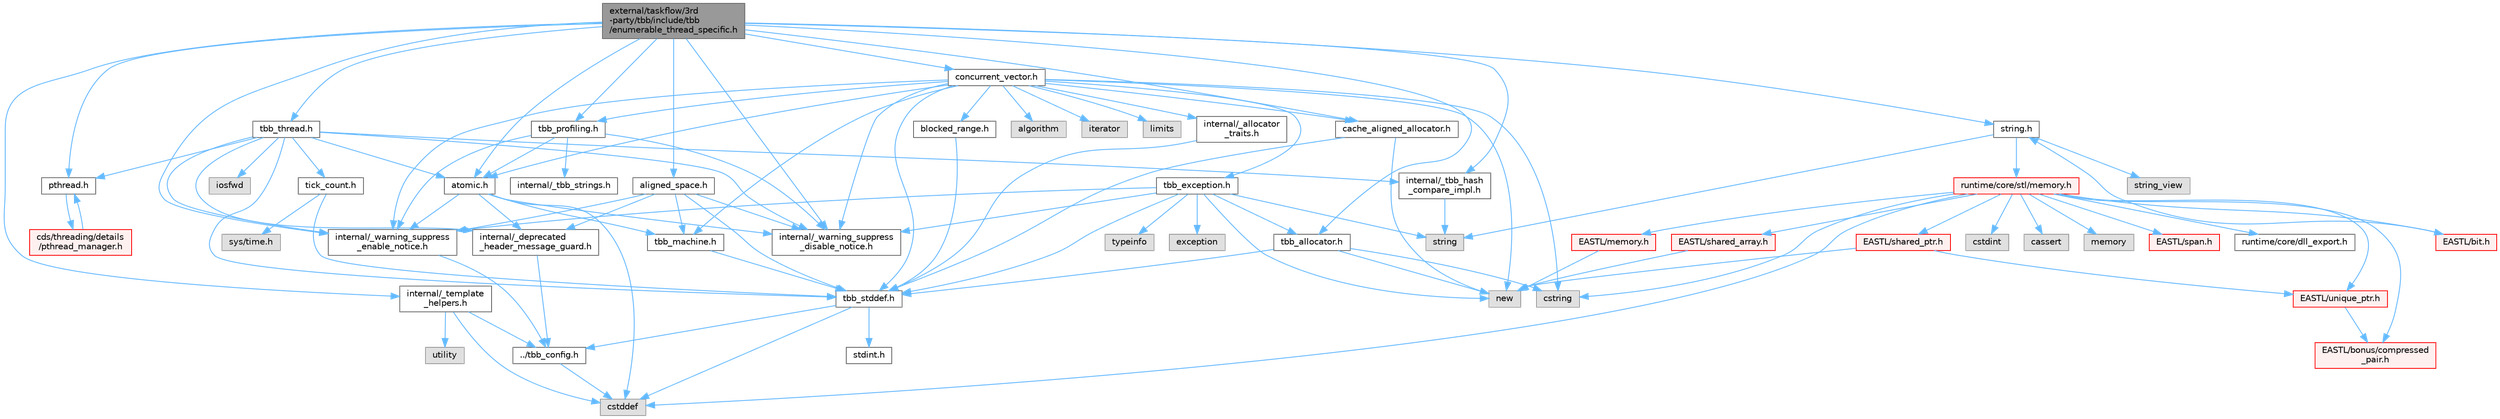 digraph "external/taskflow/3rd-party/tbb/include/tbb/enumerable_thread_specific.h"
{
 // LATEX_PDF_SIZE
  bgcolor="transparent";
  edge [fontname=Helvetica,fontsize=10,labelfontname=Helvetica,labelfontsize=10];
  node [fontname=Helvetica,fontsize=10,shape=box,height=0.2,width=0.4];
  Node1 [id="Node000001",label="external/taskflow/3rd\l-party/tbb/include/tbb\l/enumerable_thread_specific.h",height=0.2,width=0.4,color="gray40", fillcolor="grey60", style="filled", fontcolor="black",tooltip=" "];
  Node1 -> Node2 [id="edge1_Node000001_Node000002",color="steelblue1",style="solid",tooltip=" "];
  Node2 [id="Node000002",label="internal/_warning_suppress\l_enable_notice.h",height=0.2,width=0.4,color="grey40", fillcolor="white", style="filled",URL="$__warning__suppress__enable__notice_8h.html",tooltip=" "];
  Node2 -> Node3 [id="edge2_Node000002_Node000003",color="steelblue1",style="solid",tooltip=" "];
  Node3 [id="Node000003",label="../tbb_config.h",height=0.2,width=0.4,color="grey40", fillcolor="white", style="filled",URL="$tbb__config_8h.html",tooltip=" "];
  Node3 -> Node4 [id="edge3_Node000003_Node000004",color="steelblue1",style="solid",tooltip=" "];
  Node4 [id="Node000004",label="cstddef",height=0.2,width=0.4,color="grey60", fillcolor="#E0E0E0", style="filled",tooltip=" "];
  Node1 -> Node5 [id="edge4_Node000001_Node000005",color="steelblue1",style="solid",tooltip=" "];
  Node5 [id="Node000005",label="atomic.h",height=0.2,width=0.4,color="grey40", fillcolor="white", style="filled",URL="$external_2taskflow_23rd-party_2tbb_2include_2tbb_2atomic_8h.html",tooltip=" "];
  Node5 -> Node6 [id="edge5_Node000005_Node000006",color="steelblue1",style="solid",tooltip=" "];
  Node6 [id="Node000006",label="internal/_deprecated\l_header_message_guard.h",height=0.2,width=0.4,color="grey40", fillcolor="white", style="filled",URL="$__deprecated__header__message__guard_8h.html",tooltip=" "];
  Node6 -> Node3 [id="edge6_Node000006_Node000003",color="steelblue1",style="solid",tooltip=" "];
  Node5 -> Node2 [id="edge7_Node000005_Node000002",color="steelblue1",style="solid",tooltip=" "];
  Node5 -> Node4 [id="edge8_Node000005_Node000004",color="steelblue1",style="solid",tooltip=" "];
  Node5 -> Node7 [id="edge9_Node000005_Node000007",color="steelblue1",style="solid",tooltip=" "];
  Node7 [id="Node000007",label="tbb_machine.h",height=0.2,width=0.4,color="grey40", fillcolor="white", style="filled",URL="$tbb__machine_8h.html",tooltip=" "];
  Node7 -> Node8 [id="edge10_Node000007_Node000008",color="steelblue1",style="solid",tooltip=" "];
  Node8 [id="Node000008",label="tbb_stddef.h",height=0.2,width=0.4,color="grey40", fillcolor="white", style="filled",URL="$tbb__stddef_8h.html",tooltip=" "];
  Node8 -> Node3 [id="edge11_Node000008_Node000003",color="steelblue1",style="solid",tooltip=" "];
  Node8 -> Node4 [id="edge12_Node000008_Node000004",color="steelblue1",style="solid",tooltip=" "];
  Node8 -> Node9 [id="edge13_Node000008_Node000009",color="steelblue1",style="solid",tooltip=" "];
  Node9 [id="Node000009",label="stdint.h",height=0.2,width=0.4,color="grey40", fillcolor="white", style="filled",URL="$stdint_8h.html",tooltip=" "];
  Node5 -> Node10 [id="edge14_Node000005_Node000010",color="steelblue1",style="solid",tooltip=" "];
  Node10 [id="Node000010",label="internal/_warning_suppress\l_disable_notice.h",height=0.2,width=0.4,color="grey40", fillcolor="white", style="filled",URL="$__warning__suppress__disable__notice_8h.html",tooltip=" "];
  Node1 -> Node11 [id="edge15_Node000001_Node000011",color="steelblue1",style="solid",tooltip=" "];
  Node11 [id="Node000011",label="concurrent_vector.h",height=0.2,width=0.4,color="grey40", fillcolor="white", style="filled",URL="$concurrent__vector_8h.html",tooltip=" "];
  Node11 -> Node2 [id="edge16_Node000011_Node000002",color="steelblue1",style="solid",tooltip=" "];
  Node11 -> Node8 [id="edge17_Node000011_Node000008",color="steelblue1",style="solid",tooltip=" "];
  Node11 -> Node12 [id="edge18_Node000011_Node000012",color="steelblue1",style="solid",tooltip=" "];
  Node12 [id="Node000012",label="tbb_exception.h",height=0.2,width=0.4,color="grey40", fillcolor="white", style="filled",URL="$tbb__exception_8h.html",tooltip=" "];
  Node12 -> Node2 [id="edge19_Node000012_Node000002",color="steelblue1",style="solid",tooltip=" "];
  Node12 -> Node8 [id="edge20_Node000012_Node000008",color="steelblue1",style="solid",tooltip=" "];
  Node12 -> Node13 [id="edge21_Node000012_Node000013",color="steelblue1",style="solid",tooltip=" "];
  Node13 [id="Node000013",label="exception",height=0.2,width=0.4,color="grey60", fillcolor="#E0E0E0", style="filled",tooltip=" "];
  Node12 -> Node14 [id="edge22_Node000012_Node000014",color="steelblue1",style="solid",tooltip=" "];
  Node14 [id="Node000014",label="new",height=0.2,width=0.4,color="grey60", fillcolor="#E0E0E0", style="filled",tooltip=" "];
  Node12 -> Node15 [id="edge23_Node000012_Node000015",color="steelblue1",style="solid",tooltip=" "];
  Node15 [id="Node000015",label="string",height=0.2,width=0.4,color="grey60", fillcolor="#E0E0E0", style="filled",tooltip=" "];
  Node12 -> Node16 [id="edge24_Node000012_Node000016",color="steelblue1",style="solid",tooltip=" "];
  Node16 [id="Node000016",label="tbb_allocator.h",height=0.2,width=0.4,color="grey40", fillcolor="white", style="filled",URL="$tbb__allocator_8h.html",tooltip=" "];
  Node16 -> Node8 [id="edge25_Node000016_Node000008",color="steelblue1",style="solid",tooltip=" "];
  Node16 -> Node14 [id="edge26_Node000016_Node000014",color="steelblue1",style="solid",tooltip=" "];
  Node16 -> Node17 [id="edge27_Node000016_Node000017",color="steelblue1",style="solid",tooltip=" "];
  Node17 [id="Node000017",label="cstring",height=0.2,width=0.4,color="grey60", fillcolor="#E0E0E0", style="filled",tooltip=" "];
  Node12 -> Node18 [id="edge28_Node000012_Node000018",color="steelblue1",style="solid",tooltip=" "];
  Node18 [id="Node000018",label="typeinfo",height=0.2,width=0.4,color="grey60", fillcolor="#E0E0E0", style="filled",tooltip=" "];
  Node12 -> Node10 [id="edge29_Node000012_Node000010",color="steelblue1",style="solid",tooltip=" "];
  Node11 -> Node5 [id="edge30_Node000011_Node000005",color="steelblue1",style="solid",tooltip=" "];
  Node11 -> Node19 [id="edge31_Node000011_Node000019",color="steelblue1",style="solid",tooltip=" "];
  Node19 [id="Node000019",label="cache_aligned_allocator.h",height=0.2,width=0.4,color="grey40", fillcolor="white", style="filled",URL="$cache__aligned__allocator_8h.html",tooltip=" "];
  Node19 -> Node14 [id="edge32_Node000019_Node000014",color="steelblue1",style="solid",tooltip=" "];
  Node19 -> Node8 [id="edge33_Node000019_Node000008",color="steelblue1",style="solid",tooltip=" "];
  Node11 -> Node20 [id="edge34_Node000011_Node000020",color="steelblue1",style="solid",tooltip=" "];
  Node20 [id="Node000020",label="blocked_range.h",height=0.2,width=0.4,color="grey40", fillcolor="white", style="filled",URL="$blocked__range_8h.html",tooltip=" "];
  Node20 -> Node8 [id="edge35_Node000020_Node000008",color="steelblue1",style="solid",tooltip=" "];
  Node11 -> Node7 [id="edge36_Node000011_Node000007",color="steelblue1",style="solid",tooltip=" "];
  Node11 -> Node21 [id="edge37_Node000011_Node000021",color="steelblue1",style="solid",tooltip=" "];
  Node21 [id="Node000021",label="tbb_profiling.h",height=0.2,width=0.4,color="grey40", fillcolor="white", style="filled",URL="$tbb__profiling_8h.html",tooltip=" "];
  Node21 -> Node2 [id="edge38_Node000021_Node000002",color="steelblue1",style="solid",tooltip=" "];
  Node21 -> Node22 [id="edge39_Node000021_Node000022",color="steelblue1",style="solid",tooltip=" "];
  Node22 [id="Node000022",label="internal/_tbb_strings.h",height=0.2,width=0.4,color="grey40", fillcolor="white", style="filled",URL="$__tbb__strings_8h.html",tooltip=" "];
  Node21 -> Node5 [id="edge40_Node000021_Node000005",color="steelblue1",style="solid",tooltip=" "];
  Node21 -> Node10 [id="edge41_Node000021_Node000010",color="steelblue1",style="solid",tooltip=" "];
  Node11 -> Node14 [id="edge42_Node000011_Node000014",color="steelblue1",style="solid",tooltip=" "];
  Node11 -> Node17 [id="edge43_Node000011_Node000017",color="steelblue1",style="solid",tooltip=" "];
  Node11 -> Node23 [id="edge44_Node000011_Node000023",color="steelblue1",style="solid",tooltip=" "];
  Node23 [id="Node000023",label="algorithm",height=0.2,width=0.4,color="grey60", fillcolor="#E0E0E0", style="filled",tooltip=" "];
  Node11 -> Node24 [id="edge45_Node000011_Node000024",color="steelblue1",style="solid",tooltip=" "];
  Node24 [id="Node000024",label="iterator",height=0.2,width=0.4,color="grey60", fillcolor="#E0E0E0", style="filled",tooltip=" "];
  Node11 -> Node25 [id="edge46_Node000011_Node000025",color="steelblue1",style="solid",tooltip=" "];
  Node25 [id="Node000025",label="internal/_allocator\l_traits.h",height=0.2,width=0.4,color="grey40", fillcolor="white", style="filled",URL="$__allocator__traits_8h.html",tooltip=" "];
  Node25 -> Node8 [id="edge47_Node000025_Node000008",color="steelblue1",style="solid",tooltip=" "];
  Node11 -> Node26 [id="edge48_Node000011_Node000026",color="steelblue1",style="solid",tooltip=" "];
  Node26 [id="Node000026",label="limits",height=0.2,width=0.4,color="grey60", fillcolor="#E0E0E0", style="filled",tooltip=" "];
  Node11 -> Node10 [id="edge49_Node000011_Node000010",color="steelblue1",style="solid",tooltip=" "];
  Node1 -> Node27 [id="edge50_Node000001_Node000027",color="steelblue1",style="solid",tooltip=" "];
  Node27 [id="Node000027",label="tbb_thread.h",height=0.2,width=0.4,color="grey40", fillcolor="white", style="filled",URL="$tbb__thread_8h.html",tooltip=" "];
  Node27 -> Node6 [id="edge51_Node000027_Node000006",color="steelblue1",style="solid",tooltip=" "];
  Node27 -> Node2 [id="edge52_Node000027_Node000002",color="steelblue1",style="solid",tooltip=" "];
  Node27 -> Node8 [id="edge53_Node000027_Node000008",color="steelblue1",style="solid",tooltip=" "];
  Node27 -> Node28 [id="edge54_Node000027_Node000028",color="steelblue1",style="solid",tooltip=" "];
  Node28 [id="Node000028",label="pthread.h",height=0.2,width=0.4,color="grey40", fillcolor="white", style="filled",URL="$pthread_8h.html",tooltip=" "];
  Node28 -> Node29 [id="edge55_Node000028_Node000029",color="steelblue1",style="solid",tooltip=" "];
  Node29 [id="Node000029",label="cds/threading/details\l/pthread_manager.h",height=0.2,width=0.4,color="red", fillcolor="#FFF0F0", style="filled",URL="$pthread__manager_8h.html",tooltip=" "];
  Node29 -> Node28 [id="edge56_Node000029_Node000028",color="steelblue1",style="solid",tooltip=" "];
  Node27 -> Node5 [id="edge57_Node000027_Node000005",color="steelblue1",style="solid",tooltip=" "];
  Node27 -> Node73 [id="edge58_Node000027_Node000073",color="steelblue1",style="solid",tooltip=" "];
  Node73 [id="Node000073",label="internal/_tbb_hash\l_compare_impl.h",height=0.2,width=0.4,color="grey40", fillcolor="white", style="filled",URL="$__tbb__hash__compare__impl_8h.html",tooltip=" "];
  Node73 -> Node15 [id="edge59_Node000073_Node000015",color="steelblue1",style="solid",tooltip=" "];
  Node27 -> Node74 [id="edge60_Node000027_Node000074",color="steelblue1",style="solid",tooltip=" "];
  Node74 [id="Node000074",label="tick_count.h",height=0.2,width=0.4,color="grey40", fillcolor="white", style="filled",URL="$tick__count_8h.html",tooltip=" "];
  Node74 -> Node8 [id="edge61_Node000074_Node000008",color="steelblue1",style="solid",tooltip=" "];
  Node74 -> Node75 [id="edge62_Node000074_Node000075",color="steelblue1",style="solid",tooltip=" "];
  Node75 [id="Node000075",label="sys/time.h",height=0.2,width=0.4,color="grey60", fillcolor="#E0E0E0", style="filled",tooltip=" "];
  Node27 -> Node76 [id="edge63_Node000027_Node000076",color="steelblue1",style="solid",tooltip=" "];
  Node76 [id="Node000076",label="iosfwd",height=0.2,width=0.4,color="grey60", fillcolor="#E0E0E0", style="filled",tooltip=" "];
  Node27 -> Node10 [id="edge64_Node000027_Node000010",color="steelblue1",style="solid",tooltip=" "];
  Node1 -> Node16 [id="edge65_Node000001_Node000016",color="steelblue1",style="solid",tooltip=" "];
  Node1 -> Node19 [id="edge66_Node000001_Node000019",color="steelblue1",style="solid",tooltip=" "];
  Node1 -> Node77 [id="edge67_Node000001_Node000077",color="steelblue1",style="solid",tooltip=" "];
  Node77 [id="Node000077",label="aligned_space.h",height=0.2,width=0.4,color="grey40", fillcolor="white", style="filled",URL="$aligned__space_8h.html",tooltip=" "];
  Node77 -> Node6 [id="edge68_Node000077_Node000006",color="steelblue1",style="solid",tooltip=" "];
  Node77 -> Node2 [id="edge69_Node000077_Node000002",color="steelblue1",style="solid",tooltip=" "];
  Node77 -> Node8 [id="edge70_Node000077_Node000008",color="steelblue1",style="solid",tooltip=" "];
  Node77 -> Node7 [id="edge71_Node000077_Node000007",color="steelblue1",style="solid",tooltip=" "];
  Node77 -> Node10 [id="edge72_Node000077_Node000010",color="steelblue1",style="solid",tooltip=" "];
  Node1 -> Node78 [id="edge73_Node000001_Node000078",color="steelblue1",style="solid",tooltip=" "];
  Node78 [id="Node000078",label="internal/_template\l_helpers.h",height=0.2,width=0.4,color="grey40", fillcolor="white", style="filled",URL="$__template__helpers_8h.html",tooltip=" "];
  Node78 -> Node65 [id="edge74_Node000078_Node000065",color="steelblue1",style="solid",tooltip=" "];
  Node65 [id="Node000065",label="utility",height=0.2,width=0.4,color="grey60", fillcolor="#E0E0E0", style="filled",tooltip=" "];
  Node78 -> Node4 [id="edge75_Node000078_Node000004",color="steelblue1",style="solid",tooltip=" "];
  Node78 -> Node3 [id="edge76_Node000078_Node000003",color="steelblue1",style="solid",tooltip=" "];
  Node1 -> Node73 [id="edge77_Node000001_Node000073",color="steelblue1",style="solid",tooltip=" "];
  Node1 -> Node21 [id="edge78_Node000001_Node000021",color="steelblue1",style="solid",tooltip=" "];
  Node1 -> Node79 [id="edge79_Node000001_Node000079",color="steelblue1",style="solid",tooltip=" "];
  Node79 [id="Node000079",label="string.h",height=0.2,width=0.4,color="grey40", fillcolor="white", style="filled",URL="$string_8h.html",tooltip=" "];
  Node79 -> Node15 [id="edge80_Node000079_Node000015",color="steelblue1",style="solid",tooltip=" "];
  Node79 -> Node80 [id="edge81_Node000079_Node000080",color="steelblue1",style="solid",tooltip=" "];
  Node80 [id="Node000080",label="string_view",height=0.2,width=0.4,color="grey60", fillcolor="#E0E0E0", style="filled",tooltip=" "];
  Node79 -> Node81 [id="edge82_Node000079_Node000081",color="steelblue1",style="solid",tooltip=" "];
  Node81 [id="Node000081",label="runtime/core/stl/memory.h",height=0.2,width=0.4,color="red", fillcolor="#FFF0F0", style="filled",URL="$runtime_2core_2stl_2memory_8h.html",tooltip=" "];
  Node81 -> Node4 [id="edge83_Node000081_Node000004",color="steelblue1",style="solid",tooltip=" "];
  Node81 -> Node40 [id="edge84_Node000081_Node000040",color="steelblue1",style="solid",tooltip=" "];
  Node40 [id="Node000040",label="cstdint",height=0.2,width=0.4,color="grey60", fillcolor="#E0E0E0", style="filled",tooltip=" "];
  Node81 -> Node82 [id="edge85_Node000081_Node000082",color="steelblue1",style="solid",tooltip=" "];
  Node82 [id="Node000082",label="cassert",height=0.2,width=0.4,color="grey60", fillcolor="#E0E0E0", style="filled",tooltip=" "];
  Node81 -> Node42 [id="edge86_Node000081_Node000042",color="steelblue1",style="solid",tooltip=" "];
  Node42 [id="Node000042",label="memory",height=0.2,width=0.4,color="grey60", fillcolor="#E0E0E0", style="filled",tooltip=" "];
  Node81 -> Node17 [id="edge87_Node000081_Node000017",color="steelblue1",style="solid",tooltip=" "];
  Node81 -> Node83 [id="edge88_Node000081_Node000083",color="steelblue1",style="solid",tooltip=" "];
  Node83 [id="Node000083",label="EASTL/bit.h",height=0.2,width=0.4,color="red", fillcolor="#FFF0F0", style="filled",URL="$bit_8h.html",tooltip=" "];
  Node83 -> Node79 [id="edge89_Node000083_Node000079",color="steelblue1",style="solid",tooltip=" "];
  Node81 -> Node103 [id="edge90_Node000081_Node000103",color="steelblue1",style="solid",tooltip=" "];
  Node103 [id="Node000103",label="EASTL/memory.h",height=0.2,width=0.4,color="red", fillcolor="#FFF0F0", style="filled",URL="$runtime_2_e_a_s_t_l_2include_2_e_a_s_t_l_2memory_8h.html",tooltip=" "];
  Node103 -> Node14 [id="edge91_Node000103_Node000014",color="steelblue1",style="solid",tooltip=" "];
  Node81 -> Node128 [id="edge92_Node000081_Node000128",color="steelblue1",style="solid",tooltip=" "];
  Node128 [id="Node000128",label="EASTL/shared_array.h",height=0.2,width=0.4,color="red", fillcolor="#FFF0F0", style="filled",URL="$shared__array_8h.html",tooltip=" "];
  Node128 -> Node14 [id="edge93_Node000128_Node000014",color="steelblue1",style="solid",tooltip=" "];
  Node81 -> Node130 [id="edge94_Node000081_Node000130",color="steelblue1",style="solid",tooltip=" "];
  Node130 [id="Node000130",label="EASTL/unique_ptr.h",height=0.2,width=0.4,color="red", fillcolor="#FFF0F0", style="filled",URL="$unique__ptr_8h.html",tooltip=" "];
  Node130 -> Node131 [id="edge95_Node000130_Node000131",color="steelblue1",style="solid",tooltip=" "];
  Node131 [id="Node000131",label="EASTL/bonus/compressed\l_pair.h",height=0.2,width=0.4,color="red", fillcolor="#FFF0F0", style="filled",URL="$compressed__pair_8h.html",tooltip=" "];
  Node81 -> Node133 [id="edge96_Node000081_Node000133",color="steelblue1",style="solid",tooltip=" "];
  Node133 [id="Node000133",label="EASTL/shared_ptr.h",height=0.2,width=0.4,color="red", fillcolor="#FFF0F0", style="filled",URL="$shared__ptr_8h.html",tooltip=" "];
  Node133 -> Node130 [id="edge97_Node000133_Node000130",color="steelblue1",style="solid",tooltip=" "];
  Node133 -> Node14 [id="edge98_Node000133_Node000014",color="steelblue1",style="solid",tooltip=" "];
  Node81 -> Node213 [id="edge99_Node000081_Node000213",color="steelblue1",style="solid",tooltip=" "];
  Node213 [id="Node000213",label="EASTL/span.h",height=0.2,width=0.4,color="red", fillcolor="#FFF0F0", style="filled",URL="$span_8h.html",tooltip=" "];
  Node81 -> Node131 [id="edge100_Node000081_Node000131",color="steelblue1",style="solid",tooltip=" "];
  Node81 -> Node216 [id="edge101_Node000081_Node000216",color="steelblue1",style="solid",tooltip=" "];
  Node216 [id="Node000216",label="runtime/core/dll_export.h",height=0.2,width=0.4,color="grey40", fillcolor="white", style="filled",URL="$dll__export_8h.html",tooltip=" "];
  Node1 -> Node28 [id="edge102_Node000001_Node000028",color="steelblue1",style="solid",tooltip=" "];
  Node1 -> Node10 [id="edge103_Node000001_Node000010",color="steelblue1",style="solid",tooltip=" "];
}
